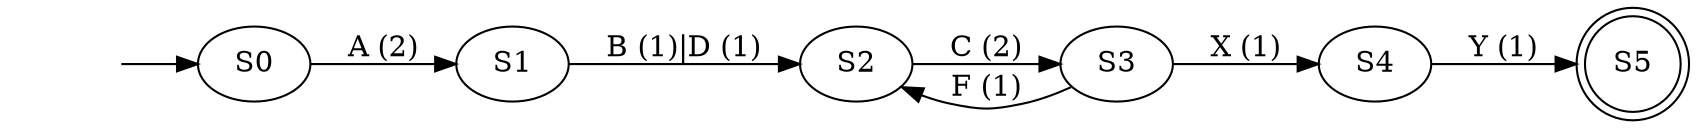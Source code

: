 digraph G {
rankdir=LR;
null [shape=plaintext label=""];
null -> S0
S0 -> S1 [label="A (2)"];
S1 -> S2 [label="B (1)|D (1)"];
S2 -> S3 [label="C (2)"];
S3 -> S2 [label="F (1)"];
S3 -> S4 [label="X (1)"];
S5 [shape=doublecircle];
S4 -> S5 [label="Y (1)"];
}
